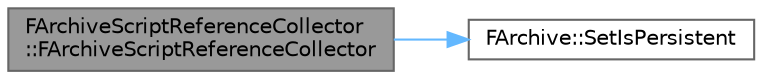 digraph "FArchiveScriptReferenceCollector::FArchiveScriptReferenceCollector"
{
 // INTERACTIVE_SVG=YES
 // LATEX_PDF_SIZE
  bgcolor="transparent";
  edge [fontname=Helvetica,fontsize=10,labelfontname=Helvetica,labelfontsize=10];
  node [fontname=Helvetica,fontsize=10,shape=box,height=0.2,width=0.4];
  rankdir="LR";
  Node1 [id="Node000001",label="FArchiveScriptReferenceCollector\l::FArchiveScriptReferenceCollector",height=0.2,width=0.4,color="gray40", fillcolor="grey60", style="filled", fontcolor="black",tooltip="Constructor."];
  Node1 -> Node2 [id="edge1_Node000001_Node000002",color="steelblue1",style="solid",tooltip=" "];
  Node2 [id="Node000002",label="FArchive::SetIsPersistent",height=0.2,width=0.4,color="grey40", fillcolor="white", style="filled",URL="$d0/df8/classFArchive.html#a450d4fccd60aaf6987db77a313741bff",tooltip="Sets whether this archive is to persistent storage."];
}
